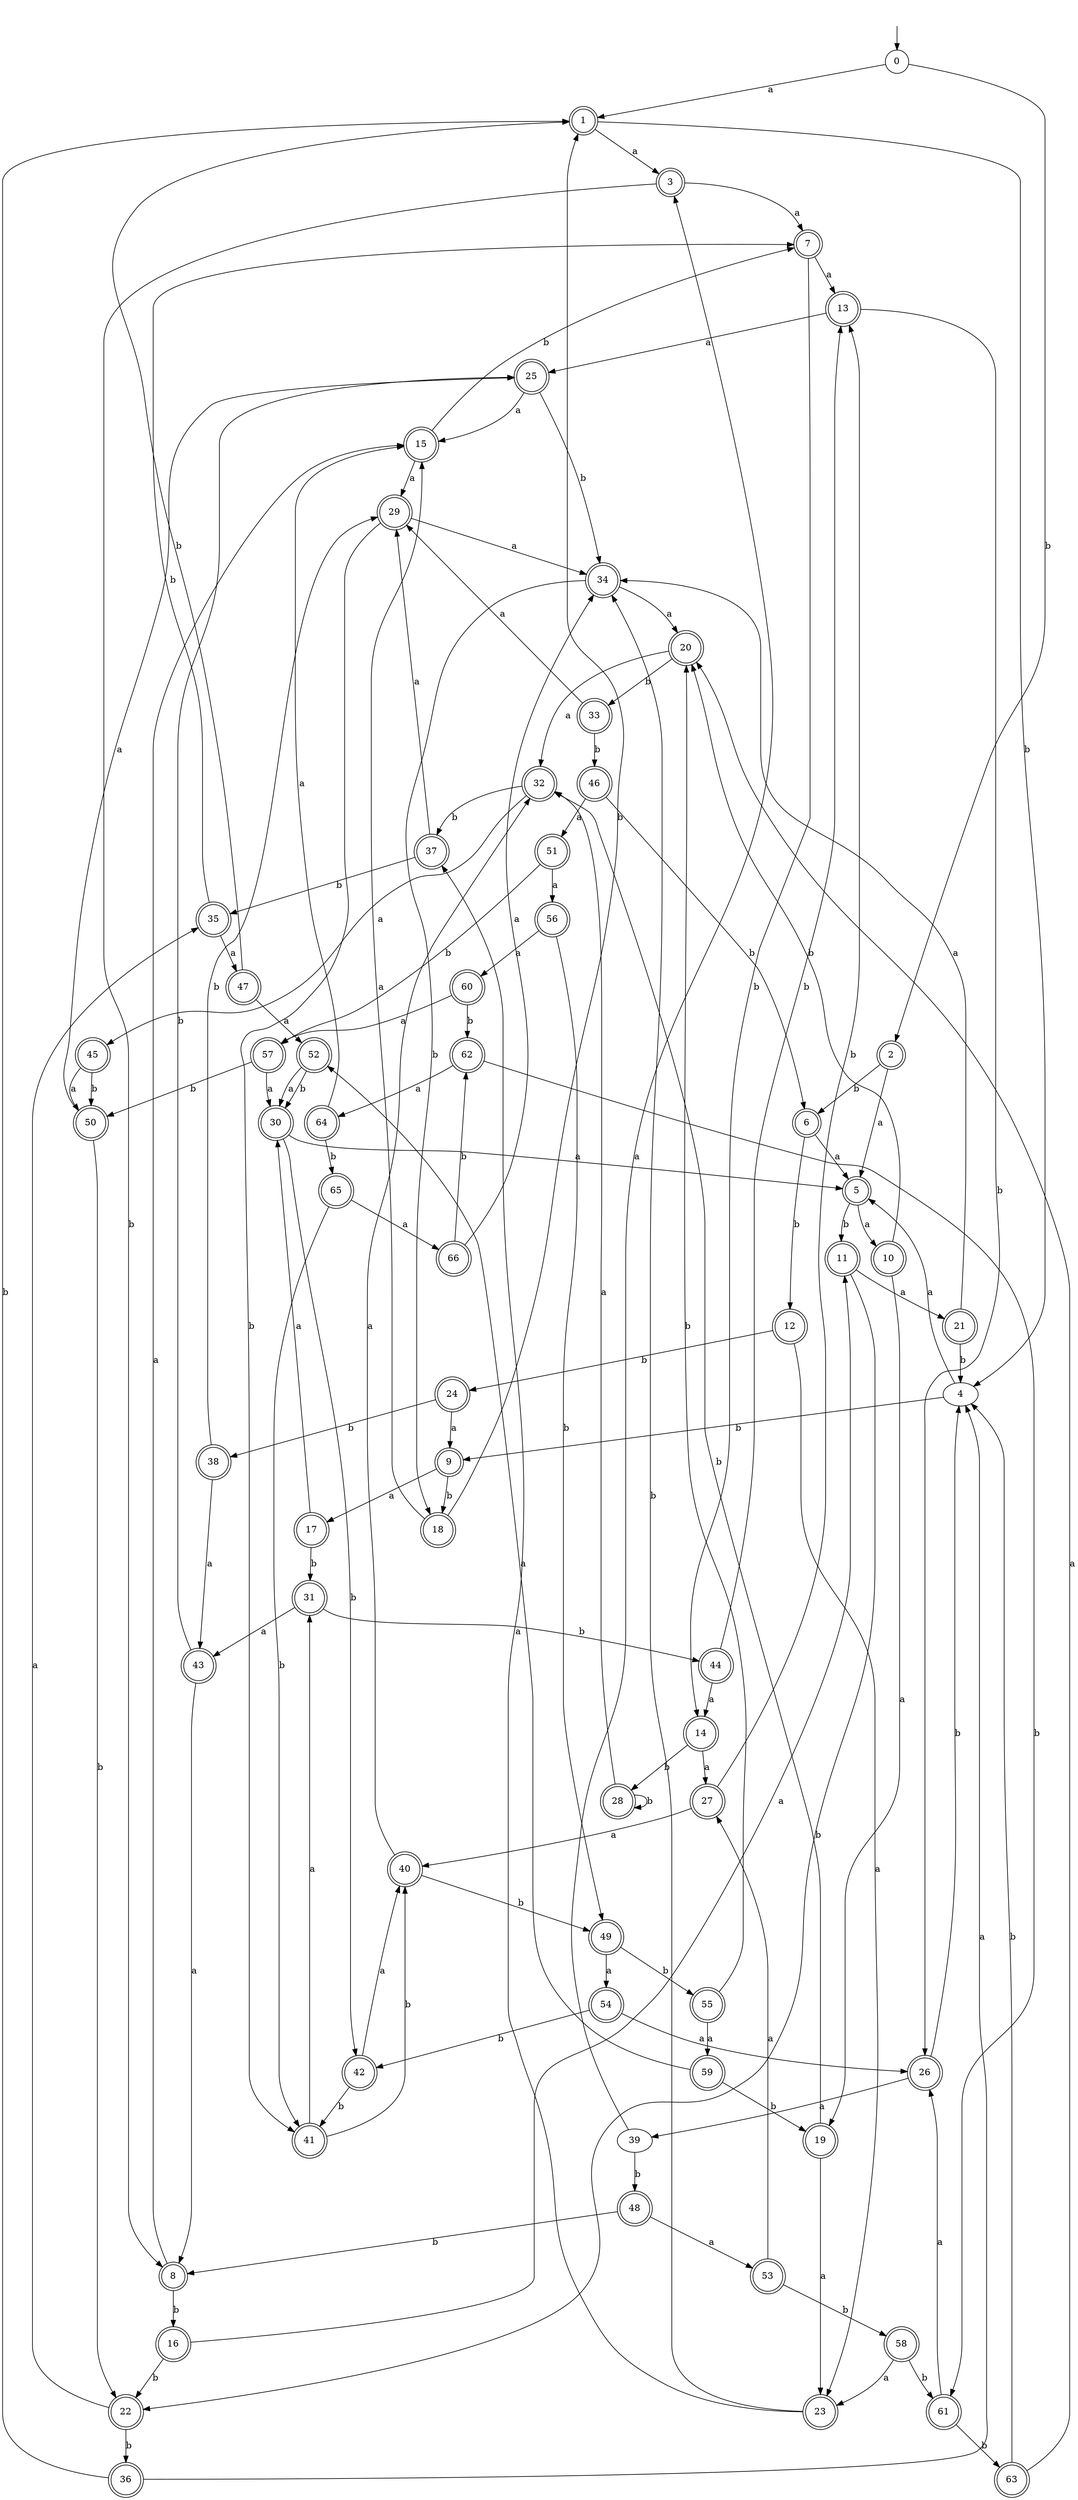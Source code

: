 digraph RandomDFA {
  __start0 [label="", shape=none];
  __start0 -> 0 [label=""];
  0 [shape=circle]
  0 -> 1 [label="a"]
  0 -> 2 [label="b"]
  1 [shape=doublecircle]
  1 -> 3 [label="a"]
  1 -> 4 [label="b"]
  2 [shape=doublecircle]
  2 -> 5 [label="a"]
  2 -> 6 [label="b"]
  3 [shape=doublecircle]
  3 -> 7 [label="a"]
  3 -> 8 [label="b"]
  4
  4 -> 5 [label="a"]
  4 -> 9 [label="b"]
  5 [shape=doublecircle]
  5 -> 10 [label="a"]
  5 -> 11 [label="b"]
  6 [shape=doublecircle]
  6 -> 5 [label="a"]
  6 -> 12 [label="b"]
  7 [shape=doublecircle]
  7 -> 13 [label="a"]
  7 -> 14 [label="b"]
  8 [shape=doublecircle]
  8 -> 15 [label="a"]
  8 -> 16 [label="b"]
  9 [shape=doublecircle]
  9 -> 17 [label="a"]
  9 -> 18 [label="b"]
  10 [shape=doublecircle]
  10 -> 19 [label="a"]
  10 -> 20 [label="b"]
  11 [shape=doublecircle]
  11 -> 21 [label="a"]
  11 -> 22 [label="b"]
  12 [shape=doublecircle]
  12 -> 23 [label="a"]
  12 -> 24 [label="b"]
  13 [shape=doublecircle]
  13 -> 25 [label="a"]
  13 -> 26 [label="b"]
  14 [shape=doublecircle]
  14 -> 27 [label="a"]
  14 -> 28 [label="b"]
  15 [shape=doublecircle]
  15 -> 29 [label="a"]
  15 -> 7 [label="b"]
  16 [shape=doublecircle]
  16 -> 11 [label="a"]
  16 -> 22 [label="b"]
  17 [shape=doublecircle]
  17 -> 30 [label="a"]
  17 -> 31 [label="b"]
  18 [shape=doublecircle]
  18 -> 15 [label="a"]
  18 -> 1 [label="b"]
  19 [shape=doublecircle]
  19 -> 23 [label="a"]
  19 -> 32 [label="b"]
  20 [shape=doublecircle]
  20 -> 32 [label="a"]
  20 -> 33 [label="b"]
  21 [shape=doublecircle]
  21 -> 34 [label="a"]
  21 -> 4 [label="b"]
  22 [shape=doublecircle]
  22 -> 35 [label="a"]
  22 -> 36 [label="b"]
  23 [shape=doublecircle]
  23 -> 37 [label="a"]
  23 -> 34 [label="b"]
  24 [shape=doublecircle]
  24 -> 9 [label="a"]
  24 -> 38 [label="b"]
  25 [shape=doublecircle]
  25 -> 15 [label="a"]
  25 -> 34 [label="b"]
  26 [shape=doublecircle]
  26 -> 39 [label="a"]
  26 -> 4 [label="b"]
  27 [shape=doublecircle]
  27 -> 40 [label="a"]
  27 -> 13 [label="b"]
  28 [shape=doublecircle]
  28 -> 32 [label="a"]
  28 -> 28 [label="b"]
  29 [shape=doublecircle]
  29 -> 34 [label="a"]
  29 -> 41 [label="b"]
  30 [shape=doublecircle]
  30 -> 5 [label="a"]
  30 -> 42 [label="b"]
  31 [shape=doublecircle]
  31 -> 43 [label="a"]
  31 -> 44 [label="b"]
  32 [shape=doublecircle]
  32 -> 45 [label="a"]
  32 -> 37 [label="b"]
  33 [shape=doublecircle]
  33 -> 29 [label="a"]
  33 -> 46 [label="b"]
  34 [shape=doublecircle]
  34 -> 20 [label="a"]
  34 -> 18 [label="b"]
  35 [shape=doublecircle]
  35 -> 47 [label="a"]
  35 -> 7 [label="b"]
  36 [shape=doublecircle]
  36 -> 4 [label="a"]
  36 -> 1 [label="b"]
  37 [shape=doublecircle]
  37 -> 29 [label="a"]
  37 -> 35 [label="b"]
  38 [shape=doublecircle]
  38 -> 43 [label="a"]
  38 -> 29 [label="b"]
  39
  39 -> 3 [label="a"]
  39 -> 48 [label="b"]
  40 [shape=doublecircle]
  40 -> 32 [label="a"]
  40 -> 49 [label="b"]
  41 [shape=doublecircle]
  41 -> 31 [label="a"]
  41 -> 40 [label="b"]
  42 [shape=doublecircle]
  42 -> 40 [label="a"]
  42 -> 41 [label="b"]
  43 [shape=doublecircle]
  43 -> 8 [label="a"]
  43 -> 25 [label="b"]
  44 [shape=doublecircle]
  44 -> 14 [label="a"]
  44 -> 13 [label="b"]
  45 [shape=doublecircle]
  45 -> 50 [label="a"]
  45 -> 50 [label="b"]
  46 [shape=doublecircle]
  46 -> 51 [label="a"]
  46 -> 6 [label="b"]
  47 [shape=doublecircle]
  47 -> 52 [label="a"]
  47 -> 1 [label="b"]
  48 [shape=doublecircle]
  48 -> 53 [label="a"]
  48 -> 8 [label="b"]
  49 [shape=doublecircle]
  49 -> 54 [label="a"]
  49 -> 55 [label="b"]
  50 [shape=doublecircle]
  50 -> 25 [label="a"]
  50 -> 22 [label="b"]
  51 [shape=doublecircle]
  51 -> 56 [label="a"]
  51 -> 57 [label="b"]
  52 [shape=doublecircle]
  52 -> 30 [label="a"]
  52 -> 30 [label="b"]
  53 [shape=doublecircle]
  53 -> 27 [label="a"]
  53 -> 58 [label="b"]
  54 [shape=doublecircle]
  54 -> 26 [label="a"]
  54 -> 42 [label="b"]
  55 [shape=doublecircle]
  55 -> 59 [label="a"]
  55 -> 20 [label="b"]
  56 [shape=doublecircle]
  56 -> 60 [label="a"]
  56 -> 49 [label="b"]
  57 [shape=doublecircle]
  57 -> 30 [label="a"]
  57 -> 50 [label="b"]
  58 [shape=doublecircle]
  58 -> 23 [label="a"]
  58 -> 61 [label="b"]
  59 [shape=doublecircle]
  59 -> 52 [label="a"]
  59 -> 19 [label="b"]
  60 [shape=doublecircle]
  60 -> 57 [label="a"]
  60 -> 62 [label="b"]
  61 [shape=doublecircle]
  61 -> 26 [label="a"]
  61 -> 63 [label="b"]
  62 [shape=doublecircle]
  62 -> 64 [label="a"]
  62 -> 61 [label="b"]
  63 [shape=doublecircle]
  63 -> 20 [label="a"]
  63 -> 4 [label="b"]
  64 [shape=doublecircle]
  64 -> 15 [label="a"]
  64 -> 65 [label="b"]
  65 [shape=doublecircle]
  65 -> 66 [label="a"]
  65 -> 41 [label="b"]
  66 [shape=doublecircle]
  66 -> 34 [label="a"]
  66 -> 62 [label="b"]
}

